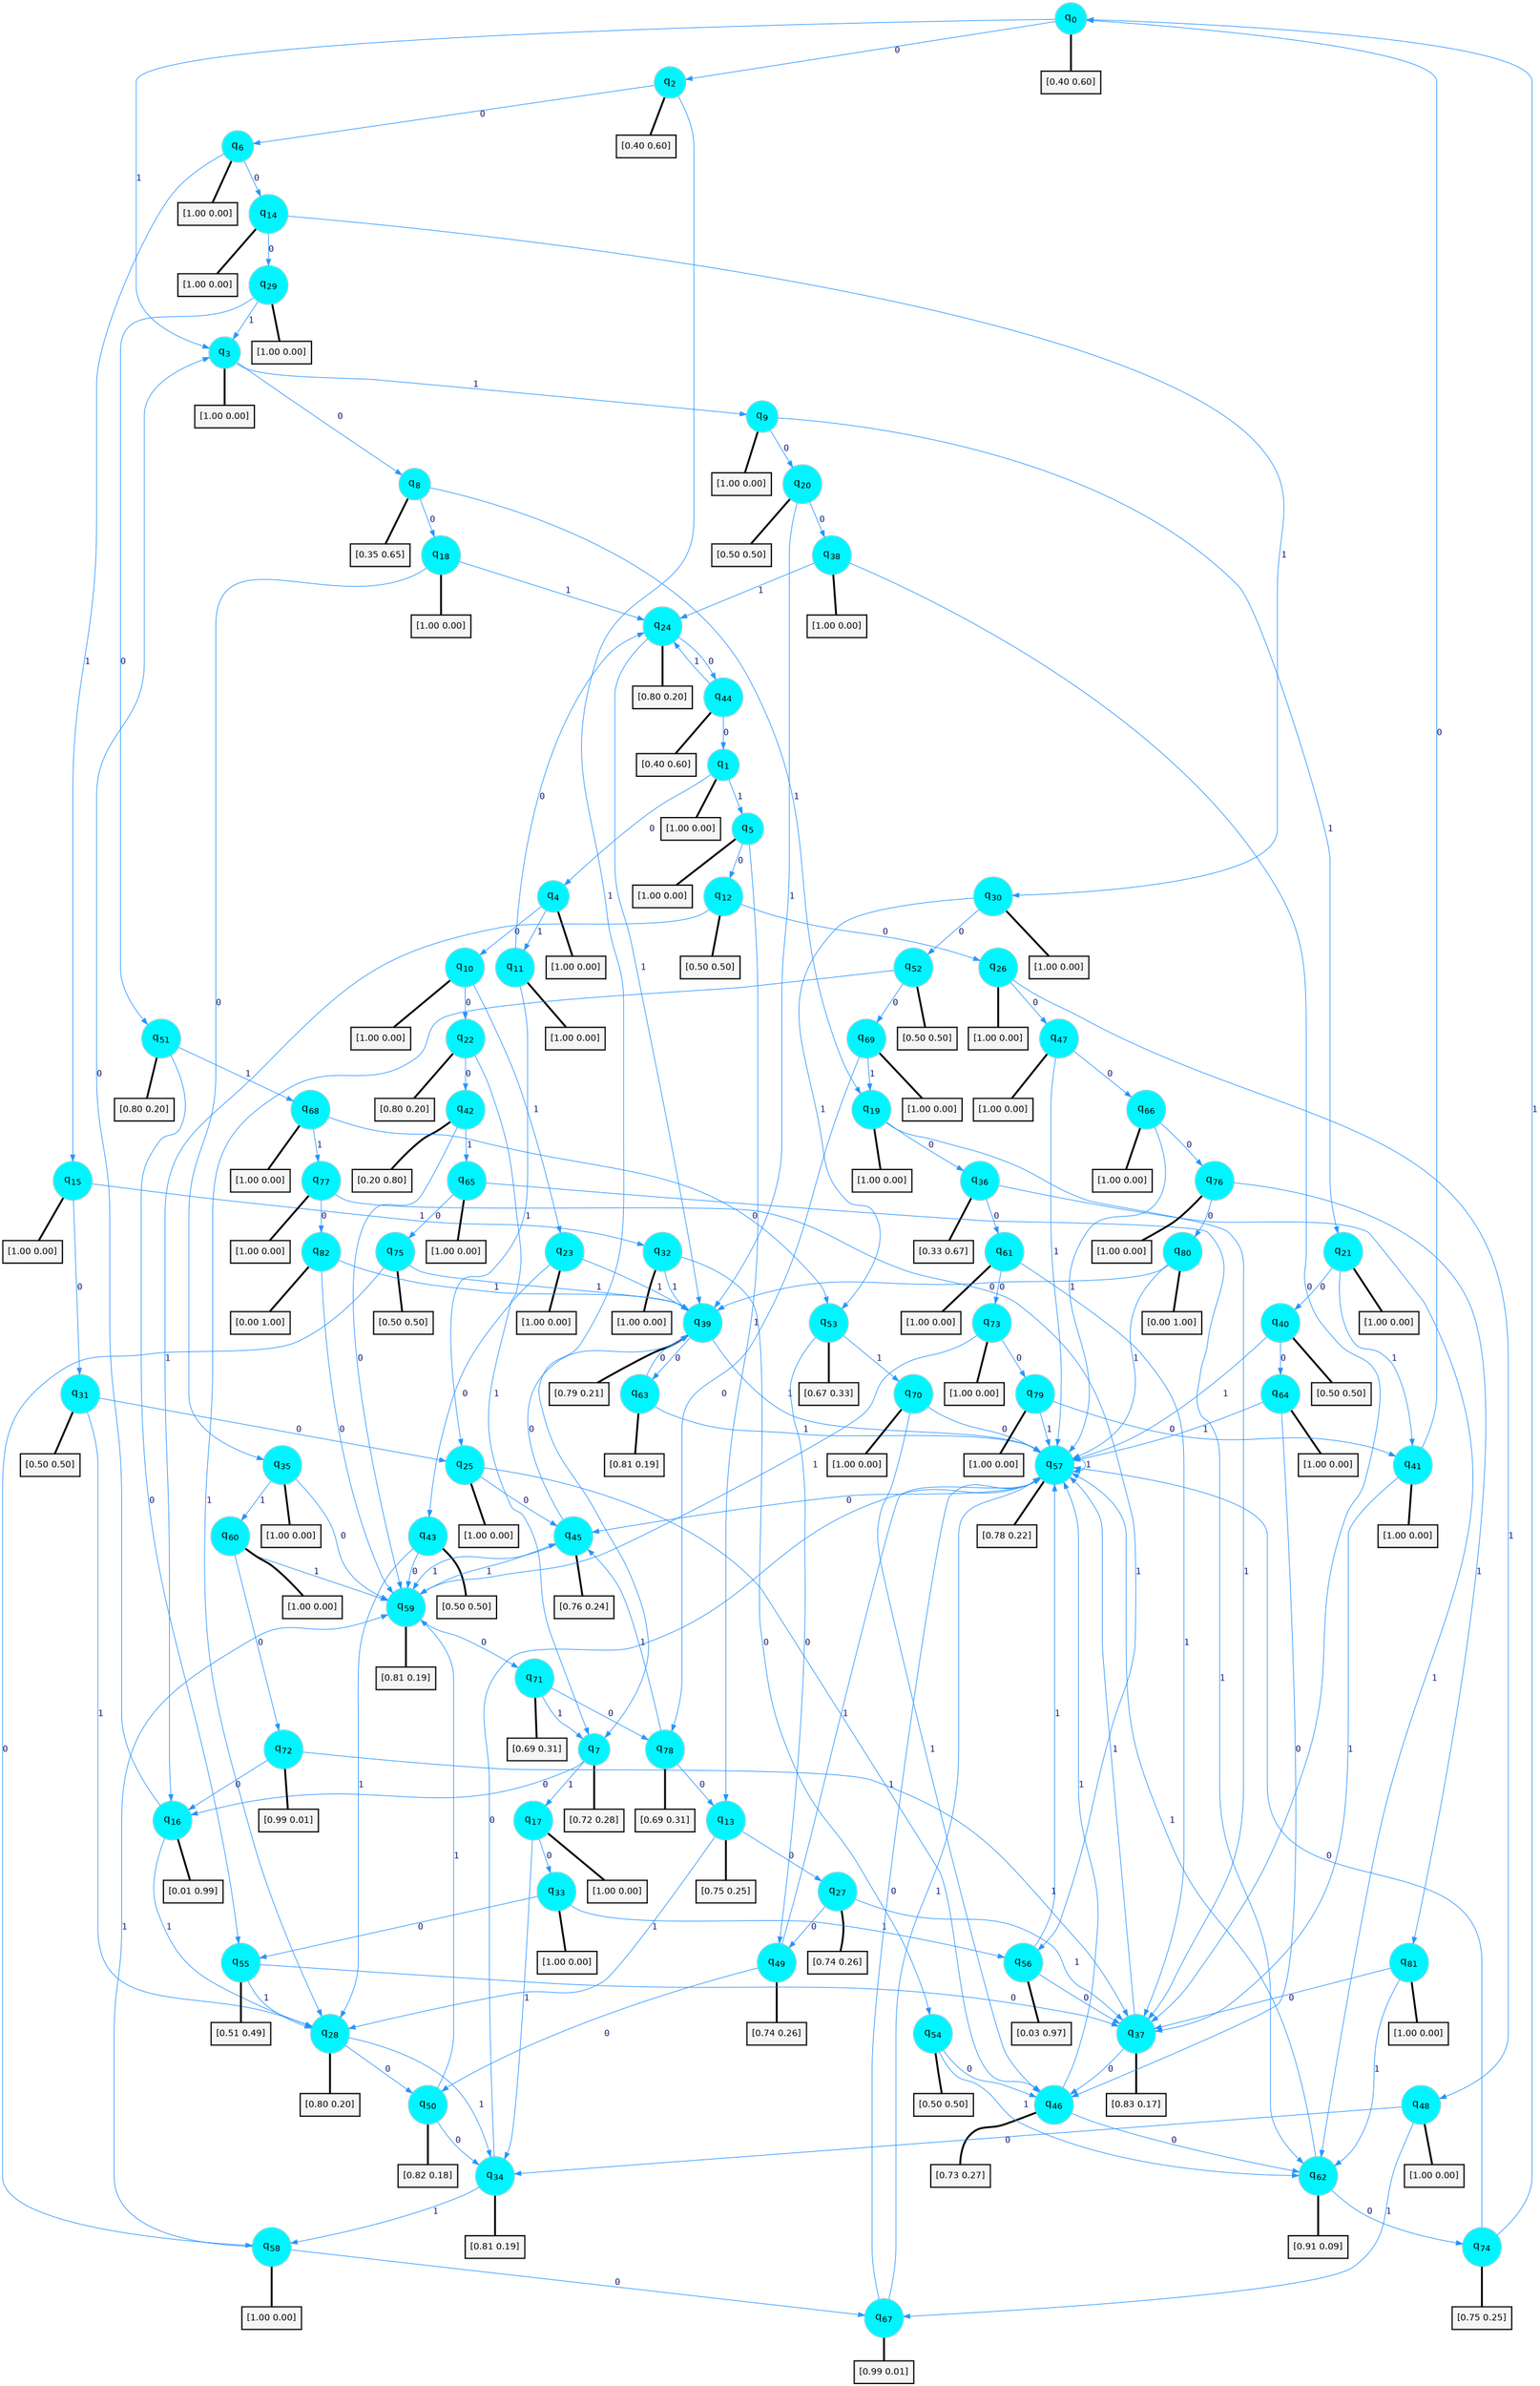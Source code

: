 digraph G {
graph [
bgcolor=transparent, dpi=300, rankdir=TD, size="40,25"];
node [
color=gray, fillcolor=turquoise1, fontcolor=black, fontname=Helvetica, fontsize=16, fontweight=bold, shape=circle, style=filled];
edge [
arrowsize=1, color=dodgerblue1, fontcolor=midnightblue, fontname=courier, fontweight=bold, penwidth=1, style=solid, weight=20];
0[label=<q<SUB>0</SUB>>];
1[label=<q<SUB>1</SUB>>];
2[label=<q<SUB>2</SUB>>];
3[label=<q<SUB>3</SUB>>];
4[label=<q<SUB>4</SUB>>];
5[label=<q<SUB>5</SUB>>];
6[label=<q<SUB>6</SUB>>];
7[label=<q<SUB>7</SUB>>];
8[label=<q<SUB>8</SUB>>];
9[label=<q<SUB>9</SUB>>];
10[label=<q<SUB>10</SUB>>];
11[label=<q<SUB>11</SUB>>];
12[label=<q<SUB>12</SUB>>];
13[label=<q<SUB>13</SUB>>];
14[label=<q<SUB>14</SUB>>];
15[label=<q<SUB>15</SUB>>];
16[label=<q<SUB>16</SUB>>];
17[label=<q<SUB>17</SUB>>];
18[label=<q<SUB>18</SUB>>];
19[label=<q<SUB>19</SUB>>];
20[label=<q<SUB>20</SUB>>];
21[label=<q<SUB>21</SUB>>];
22[label=<q<SUB>22</SUB>>];
23[label=<q<SUB>23</SUB>>];
24[label=<q<SUB>24</SUB>>];
25[label=<q<SUB>25</SUB>>];
26[label=<q<SUB>26</SUB>>];
27[label=<q<SUB>27</SUB>>];
28[label=<q<SUB>28</SUB>>];
29[label=<q<SUB>29</SUB>>];
30[label=<q<SUB>30</SUB>>];
31[label=<q<SUB>31</SUB>>];
32[label=<q<SUB>32</SUB>>];
33[label=<q<SUB>33</SUB>>];
34[label=<q<SUB>34</SUB>>];
35[label=<q<SUB>35</SUB>>];
36[label=<q<SUB>36</SUB>>];
37[label=<q<SUB>37</SUB>>];
38[label=<q<SUB>38</SUB>>];
39[label=<q<SUB>39</SUB>>];
40[label=<q<SUB>40</SUB>>];
41[label=<q<SUB>41</SUB>>];
42[label=<q<SUB>42</SUB>>];
43[label=<q<SUB>43</SUB>>];
44[label=<q<SUB>44</SUB>>];
45[label=<q<SUB>45</SUB>>];
46[label=<q<SUB>46</SUB>>];
47[label=<q<SUB>47</SUB>>];
48[label=<q<SUB>48</SUB>>];
49[label=<q<SUB>49</SUB>>];
50[label=<q<SUB>50</SUB>>];
51[label=<q<SUB>51</SUB>>];
52[label=<q<SUB>52</SUB>>];
53[label=<q<SUB>53</SUB>>];
54[label=<q<SUB>54</SUB>>];
55[label=<q<SUB>55</SUB>>];
56[label=<q<SUB>56</SUB>>];
57[label=<q<SUB>57</SUB>>];
58[label=<q<SUB>58</SUB>>];
59[label=<q<SUB>59</SUB>>];
60[label=<q<SUB>60</SUB>>];
61[label=<q<SUB>61</SUB>>];
62[label=<q<SUB>62</SUB>>];
63[label=<q<SUB>63</SUB>>];
64[label=<q<SUB>64</SUB>>];
65[label=<q<SUB>65</SUB>>];
66[label=<q<SUB>66</SUB>>];
67[label=<q<SUB>67</SUB>>];
68[label=<q<SUB>68</SUB>>];
69[label=<q<SUB>69</SUB>>];
70[label=<q<SUB>70</SUB>>];
71[label=<q<SUB>71</SUB>>];
72[label=<q<SUB>72</SUB>>];
73[label=<q<SUB>73</SUB>>];
74[label=<q<SUB>74</SUB>>];
75[label=<q<SUB>75</SUB>>];
76[label=<q<SUB>76</SUB>>];
77[label=<q<SUB>77</SUB>>];
78[label=<q<SUB>78</SUB>>];
79[label=<q<SUB>79</SUB>>];
80[label=<q<SUB>80</SUB>>];
81[label=<q<SUB>81</SUB>>];
82[label=<q<SUB>82</SUB>>];
83[label="[0.40 0.60]", shape=box,fontcolor=black, fontname=Helvetica, fontsize=14, penwidth=2, fillcolor=whitesmoke,color=black];
84[label="[1.00 0.00]", shape=box,fontcolor=black, fontname=Helvetica, fontsize=14, penwidth=2, fillcolor=whitesmoke,color=black];
85[label="[0.40 0.60]", shape=box,fontcolor=black, fontname=Helvetica, fontsize=14, penwidth=2, fillcolor=whitesmoke,color=black];
86[label="[1.00 0.00]", shape=box,fontcolor=black, fontname=Helvetica, fontsize=14, penwidth=2, fillcolor=whitesmoke,color=black];
87[label="[1.00 0.00]", shape=box,fontcolor=black, fontname=Helvetica, fontsize=14, penwidth=2, fillcolor=whitesmoke,color=black];
88[label="[1.00 0.00]", shape=box,fontcolor=black, fontname=Helvetica, fontsize=14, penwidth=2, fillcolor=whitesmoke,color=black];
89[label="[1.00 0.00]", shape=box,fontcolor=black, fontname=Helvetica, fontsize=14, penwidth=2, fillcolor=whitesmoke,color=black];
90[label="[0.72 0.28]", shape=box,fontcolor=black, fontname=Helvetica, fontsize=14, penwidth=2, fillcolor=whitesmoke,color=black];
91[label="[0.35 0.65]", shape=box,fontcolor=black, fontname=Helvetica, fontsize=14, penwidth=2, fillcolor=whitesmoke,color=black];
92[label="[1.00 0.00]", shape=box,fontcolor=black, fontname=Helvetica, fontsize=14, penwidth=2, fillcolor=whitesmoke,color=black];
93[label="[1.00 0.00]", shape=box,fontcolor=black, fontname=Helvetica, fontsize=14, penwidth=2, fillcolor=whitesmoke,color=black];
94[label="[1.00 0.00]", shape=box,fontcolor=black, fontname=Helvetica, fontsize=14, penwidth=2, fillcolor=whitesmoke,color=black];
95[label="[0.50 0.50]", shape=box,fontcolor=black, fontname=Helvetica, fontsize=14, penwidth=2, fillcolor=whitesmoke,color=black];
96[label="[0.75 0.25]", shape=box,fontcolor=black, fontname=Helvetica, fontsize=14, penwidth=2, fillcolor=whitesmoke,color=black];
97[label="[1.00 0.00]", shape=box,fontcolor=black, fontname=Helvetica, fontsize=14, penwidth=2, fillcolor=whitesmoke,color=black];
98[label="[1.00 0.00]", shape=box,fontcolor=black, fontname=Helvetica, fontsize=14, penwidth=2, fillcolor=whitesmoke,color=black];
99[label="[0.01 0.99]", shape=box,fontcolor=black, fontname=Helvetica, fontsize=14, penwidth=2, fillcolor=whitesmoke,color=black];
100[label="[1.00 0.00]", shape=box,fontcolor=black, fontname=Helvetica, fontsize=14, penwidth=2, fillcolor=whitesmoke,color=black];
101[label="[1.00 0.00]", shape=box,fontcolor=black, fontname=Helvetica, fontsize=14, penwidth=2, fillcolor=whitesmoke,color=black];
102[label="[1.00 0.00]", shape=box,fontcolor=black, fontname=Helvetica, fontsize=14, penwidth=2, fillcolor=whitesmoke,color=black];
103[label="[0.50 0.50]", shape=box,fontcolor=black, fontname=Helvetica, fontsize=14, penwidth=2, fillcolor=whitesmoke,color=black];
104[label="[1.00 0.00]", shape=box,fontcolor=black, fontname=Helvetica, fontsize=14, penwidth=2, fillcolor=whitesmoke,color=black];
105[label="[0.80 0.20]", shape=box,fontcolor=black, fontname=Helvetica, fontsize=14, penwidth=2, fillcolor=whitesmoke,color=black];
106[label="[1.00 0.00]", shape=box,fontcolor=black, fontname=Helvetica, fontsize=14, penwidth=2, fillcolor=whitesmoke,color=black];
107[label="[0.80 0.20]", shape=box,fontcolor=black, fontname=Helvetica, fontsize=14, penwidth=2, fillcolor=whitesmoke,color=black];
108[label="[1.00 0.00]", shape=box,fontcolor=black, fontname=Helvetica, fontsize=14, penwidth=2, fillcolor=whitesmoke,color=black];
109[label="[1.00 0.00]", shape=box,fontcolor=black, fontname=Helvetica, fontsize=14, penwidth=2, fillcolor=whitesmoke,color=black];
110[label="[0.74 0.26]", shape=box,fontcolor=black, fontname=Helvetica, fontsize=14, penwidth=2, fillcolor=whitesmoke,color=black];
111[label="[0.80 0.20]", shape=box,fontcolor=black, fontname=Helvetica, fontsize=14, penwidth=2, fillcolor=whitesmoke,color=black];
112[label="[1.00 0.00]", shape=box,fontcolor=black, fontname=Helvetica, fontsize=14, penwidth=2, fillcolor=whitesmoke,color=black];
113[label="[1.00 0.00]", shape=box,fontcolor=black, fontname=Helvetica, fontsize=14, penwidth=2, fillcolor=whitesmoke,color=black];
114[label="[0.50 0.50]", shape=box,fontcolor=black, fontname=Helvetica, fontsize=14, penwidth=2, fillcolor=whitesmoke,color=black];
115[label="[1.00 0.00]", shape=box,fontcolor=black, fontname=Helvetica, fontsize=14, penwidth=2, fillcolor=whitesmoke,color=black];
116[label="[1.00 0.00]", shape=box,fontcolor=black, fontname=Helvetica, fontsize=14, penwidth=2, fillcolor=whitesmoke,color=black];
117[label="[0.81 0.19]", shape=box,fontcolor=black, fontname=Helvetica, fontsize=14, penwidth=2, fillcolor=whitesmoke,color=black];
118[label="[1.00 0.00]", shape=box,fontcolor=black, fontname=Helvetica, fontsize=14, penwidth=2, fillcolor=whitesmoke,color=black];
119[label="[0.33 0.67]", shape=box,fontcolor=black, fontname=Helvetica, fontsize=14, penwidth=2, fillcolor=whitesmoke,color=black];
120[label="[0.83 0.17]", shape=box,fontcolor=black, fontname=Helvetica, fontsize=14, penwidth=2, fillcolor=whitesmoke,color=black];
121[label="[1.00 0.00]", shape=box,fontcolor=black, fontname=Helvetica, fontsize=14, penwidth=2, fillcolor=whitesmoke,color=black];
122[label="[0.79 0.21]", shape=box,fontcolor=black, fontname=Helvetica, fontsize=14, penwidth=2, fillcolor=whitesmoke,color=black];
123[label="[0.50 0.50]", shape=box,fontcolor=black, fontname=Helvetica, fontsize=14, penwidth=2, fillcolor=whitesmoke,color=black];
124[label="[1.00 0.00]", shape=box,fontcolor=black, fontname=Helvetica, fontsize=14, penwidth=2, fillcolor=whitesmoke,color=black];
125[label="[0.20 0.80]", shape=box,fontcolor=black, fontname=Helvetica, fontsize=14, penwidth=2, fillcolor=whitesmoke,color=black];
126[label="[0.50 0.50]", shape=box,fontcolor=black, fontname=Helvetica, fontsize=14, penwidth=2, fillcolor=whitesmoke,color=black];
127[label="[0.40 0.60]", shape=box,fontcolor=black, fontname=Helvetica, fontsize=14, penwidth=2, fillcolor=whitesmoke,color=black];
128[label="[0.76 0.24]", shape=box,fontcolor=black, fontname=Helvetica, fontsize=14, penwidth=2, fillcolor=whitesmoke,color=black];
129[label="[0.73 0.27]", shape=box,fontcolor=black, fontname=Helvetica, fontsize=14, penwidth=2, fillcolor=whitesmoke,color=black];
130[label="[1.00 0.00]", shape=box,fontcolor=black, fontname=Helvetica, fontsize=14, penwidth=2, fillcolor=whitesmoke,color=black];
131[label="[1.00 0.00]", shape=box,fontcolor=black, fontname=Helvetica, fontsize=14, penwidth=2, fillcolor=whitesmoke,color=black];
132[label="[0.74 0.26]", shape=box,fontcolor=black, fontname=Helvetica, fontsize=14, penwidth=2, fillcolor=whitesmoke,color=black];
133[label="[0.82 0.18]", shape=box,fontcolor=black, fontname=Helvetica, fontsize=14, penwidth=2, fillcolor=whitesmoke,color=black];
134[label="[0.80 0.20]", shape=box,fontcolor=black, fontname=Helvetica, fontsize=14, penwidth=2, fillcolor=whitesmoke,color=black];
135[label="[0.50 0.50]", shape=box,fontcolor=black, fontname=Helvetica, fontsize=14, penwidth=2, fillcolor=whitesmoke,color=black];
136[label="[0.67 0.33]", shape=box,fontcolor=black, fontname=Helvetica, fontsize=14, penwidth=2, fillcolor=whitesmoke,color=black];
137[label="[0.50 0.50]", shape=box,fontcolor=black, fontname=Helvetica, fontsize=14, penwidth=2, fillcolor=whitesmoke,color=black];
138[label="[0.51 0.49]", shape=box,fontcolor=black, fontname=Helvetica, fontsize=14, penwidth=2, fillcolor=whitesmoke,color=black];
139[label="[0.03 0.97]", shape=box,fontcolor=black, fontname=Helvetica, fontsize=14, penwidth=2, fillcolor=whitesmoke,color=black];
140[label="[0.78 0.22]", shape=box,fontcolor=black, fontname=Helvetica, fontsize=14, penwidth=2, fillcolor=whitesmoke,color=black];
141[label="[1.00 0.00]", shape=box,fontcolor=black, fontname=Helvetica, fontsize=14, penwidth=2, fillcolor=whitesmoke,color=black];
142[label="[0.81 0.19]", shape=box,fontcolor=black, fontname=Helvetica, fontsize=14, penwidth=2, fillcolor=whitesmoke,color=black];
143[label="[1.00 0.00]", shape=box,fontcolor=black, fontname=Helvetica, fontsize=14, penwidth=2, fillcolor=whitesmoke,color=black];
144[label="[1.00 0.00]", shape=box,fontcolor=black, fontname=Helvetica, fontsize=14, penwidth=2, fillcolor=whitesmoke,color=black];
145[label="[0.91 0.09]", shape=box,fontcolor=black, fontname=Helvetica, fontsize=14, penwidth=2, fillcolor=whitesmoke,color=black];
146[label="[0.81 0.19]", shape=box,fontcolor=black, fontname=Helvetica, fontsize=14, penwidth=2, fillcolor=whitesmoke,color=black];
147[label="[1.00 0.00]", shape=box,fontcolor=black, fontname=Helvetica, fontsize=14, penwidth=2, fillcolor=whitesmoke,color=black];
148[label="[1.00 0.00]", shape=box,fontcolor=black, fontname=Helvetica, fontsize=14, penwidth=2, fillcolor=whitesmoke,color=black];
149[label="[1.00 0.00]", shape=box,fontcolor=black, fontname=Helvetica, fontsize=14, penwidth=2, fillcolor=whitesmoke,color=black];
150[label="[0.99 0.01]", shape=box,fontcolor=black, fontname=Helvetica, fontsize=14, penwidth=2, fillcolor=whitesmoke,color=black];
151[label="[1.00 0.00]", shape=box,fontcolor=black, fontname=Helvetica, fontsize=14, penwidth=2, fillcolor=whitesmoke,color=black];
152[label="[1.00 0.00]", shape=box,fontcolor=black, fontname=Helvetica, fontsize=14, penwidth=2, fillcolor=whitesmoke,color=black];
153[label="[1.00 0.00]", shape=box,fontcolor=black, fontname=Helvetica, fontsize=14, penwidth=2, fillcolor=whitesmoke,color=black];
154[label="[0.69 0.31]", shape=box,fontcolor=black, fontname=Helvetica, fontsize=14, penwidth=2, fillcolor=whitesmoke,color=black];
155[label="[0.99 0.01]", shape=box,fontcolor=black, fontname=Helvetica, fontsize=14, penwidth=2, fillcolor=whitesmoke,color=black];
156[label="[1.00 0.00]", shape=box,fontcolor=black, fontname=Helvetica, fontsize=14, penwidth=2, fillcolor=whitesmoke,color=black];
157[label="[0.75 0.25]", shape=box,fontcolor=black, fontname=Helvetica, fontsize=14, penwidth=2, fillcolor=whitesmoke,color=black];
158[label="[0.50 0.50]", shape=box,fontcolor=black, fontname=Helvetica, fontsize=14, penwidth=2, fillcolor=whitesmoke,color=black];
159[label="[1.00 0.00]", shape=box,fontcolor=black, fontname=Helvetica, fontsize=14, penwidth=2, fillcolor=whitesmoke,color=black];
160[label="[1.00 0.00]", shape=box,fontcolor=black, fontname=Helvetica, fontsize=14, penwidth=2, fillcolor=whitesmoke,color=black];
161[label="[0.69 0.31]", shape=box,fontcolor=black, fontname=Helvetica, fontsize=14, penwidth=2, fillcolor=whitesmoke,color=black];
162[label="[1.00 0.00]", shape=box,fontcolor=black, fontname=Helvetica, fontsize=14, penwidth=2, fillcolor=whitesmoke,color=black];
163[label="[0.00 1.00]", shape=box,fontcolor=black, fontname=Helvetica, fontsize=14, penwidth=2, fillcolor=whitesmoke,color=black];
164[label="[1.00 0.00]", shape=box,fontcolor=black, fontname=Helvetica, fontsize=14, penwidth=2, fillcolor=whitesmoke,color=black];
165[label="[0.00 1.00]", shape=box,fontcolor=black, fontname=Helvetica, fontsize=14, penwidth=2, fillcolor=whitesmoke,color=black];
0->2 [label=0];
0->3 [label=1];
0->83 [arrowhead=none, penwidth=3,color=black];
1->4 [label=0];
1->5 [label=1];
1->84 [arrowhead=none, penwidth=3,color=black];
2->6 [label=0];
2->7 [label=1];
2->85 [arrowhead=none, penwidth=3,color=black];
3->8 [label=0];
3->9 [label=1];
3->86 [arrowhead=none, penwidth=3,color=black];
4->10 [label=0];
4->11 [label=1];
4->87 [arrowhead=none, penwidth=3,color=black];
5->12 [label=0];
5->13 [label=1];
5->88 [arrowhead=none, penwidth=3,color=black];
6->14 [label=0];
6->15 [label=1];
6->89 [arrowhead=none, penwidth=3,color=black];
7->16 [label=0];
7->17 [label=1];
7->90 [arrowhead=none, penwidth=3,color=black];
8->18 [label=0];
8->19 [label=1];
8->91 [arrowhead=none, penwidth=3,color=black];
9->20 [label=0];
9->21 [label=1];
9->92 [arrowhead=none, penwidth=3,color=black];
10->22 [label=0];
10->23 [label=1];
10->93 [arrowhead=none, penwidth=3,color=black];
11->24 [label=0];
11->25 [label=1];
11->94 [arrowhead=none, penwidth=3,color=black];
12->26 [label=0];
12->16 [label=1];
12->95 [arrowhead=none, penwidth=3,color=black];
13->27 [label=0];
13->28 [label=1];
13->96 [arrowhead=none, penwidth=3,color=black];
14->29 [label=0];
14->30 [label=1];
14->97 [arrowhead=none, penwidth=3,color=black];
15->31 [label=0];
15->32 [label=1];
15->98 [arrowhead=none, penwidth=3,color=black];
16->3 [label=0];
16->28 [label=1];
16->99 [arrowhead=none, penwidth=3,color=black];
17->33 [label=0];
17->34 [label=1];
17->100 [arrowhead=none, penwidth=3,color=black];
18->35 [label=0];
18->24 [label=1];
18->101 [arrowhead=none, penwidth=3,color=black];
19->36 [label=0];
19->37 [label=1];
19->102 [arrowhead=none, penwidth=3,color=black];
20->38 [label=0];
20->39 [label=1];
20->103 [arrowhead=none, penwidth=3,color=black];
21->40 [label=0];
21->41 [label=1];
21->104 [arrowhead=none, penwidth=3,color=black];
22->42 [label=0];
22->7 [label=1];
22->105 [arrowhead=none, penwidth=3,color=black];
23->43 [label=0];
23->39 [label=1];
23->106 [arrowhead=none, penwidth=3,color=black];
24->44 [label=0];
24->39 [label=1];
24->107 [arrowhead=none, penwidth=3,color=black];
25->45 [label=0];
25->46 [label=1];
25->108 [arrowhead=none, penwidth=3,color=black];
26->47 [label=0];
26->48 [label=1];
26->109 [arrowhead=none, penwidth=3,color=black];
27->49 [label=0];
27->37 [label=1];
27->110 [arrowhead=none, penwidth=3,color=black];
28->50 [label=0];
28->34 [label=1];
28->111 [arrowhead=none, penwidth=3,color=black];
29->51 [label=0];
29->3 [label=1];
29->112 [arrowhead=none, penwidth=3,color=black];
30->52 [label=0];
30->53 [label=1];
30->113 [arrowhead=none, penwidth=3,color=black];
31->25 [label=0];
31->28 [label=1];
31->114 [arrowhead=none, penwidth=3,color=black];
32->54 [label=0];
32->39 [label=1];
32->115 [arrowhead=none, penwidth=3,color=black];
33->55 [label=0];
33->56 [label=1];
33->116 [arrowhead=none, penwidth=3,color=black];
34->57 [label=0];
34->58 [label=1];
34->117 [arrowhead=none, penwidth=3,color=black];
35->59 [label=0];
35->60 [label=1];
35->118 [arrowhead=none, penwidth=3,color=black];
36->61 [label=0];
36->62 [label=1];
36->119 [arrowhead=none, penwidth=3,color=black];
37->46 [label=0];
37->57 [label=1];
37->120 [arrowhead=none, penwidth=3,color=black];
38->37 [label=0];
38->24 [label=1];
38->121 [arrowhead=none, penwidth=3,color=black];
39->63 [label=0];
39->57 [label=1];
39->122 [arrowhead=none, penwidth=3,color=black];
40->64 [label=0];
40->57 [label=1];
40->123 [arrowhead=none, penwidth=3,color=black];
41->0 [label=0];
41->37 [label=1];
41->124 [arrowhead=none, penwidth=3,color=black];
42->59 [label=0];
42->65 [label=1];
42->125 [arrowhead=none, penwidth=3,color=black];
43->59 [label=0];
43->28 [label=1];
43->126 [arrowhead=none, penwidth=3,color=black];
44->1 [label=0];
44->24 [label=1];
44->127 [arrowhead=none, penwidth=3,color=black];
45->39 [label=0];
45->59 [label=1];
45->128 [arrowhead=none, penwidth=3,color=black];
46->62 [label=0];
46->57 [label=1];
46->129 [arrowhead=none, penwidth=3,color=black];
47->66 [label=0];
47->57 [label=1];
47->130 [arrowhead=none, penwidth=3,color=black];
48->34 [label=0];
48->67 [label=1];
48->131 [arrowhead=none, penwidth=3,color=black];
49->50 [label=0];
49->57 [label=1];
49->132 [arrowhead=none, penwidth=3,color=black];
50->34 [label=0];
50->59 [label=1];
50->133 [arrowhead=none, penwidth=3,color=black];
51->55 [label=0];
51->68 [label=1];
51->134 [arrowhead=none, penwidth=3,color=black];
52->69 [label=0];
52->28 [label=1];
52->135 [arrowhead=none, penwidth=3,color=black];
53->49 [label=0];
53->70 [label=1];
53->136 [arrowhead=none, penwidth=3,color=black];
54->46 [label=0];
54->62 [label=1];
54->137 [arrowhead=none, penwidth=3,color=black];
55->37 [label=0];
55->28 [label=1];
55->138 [arrowhead=none, penwidth=3,color=black];
56->37 [label=0];
56->57 [label=1];
56->139 [arrowhead=none, penwidth=3,color=black];
57->45 [label=0];
57->57 [label=1];
57->140 [arrowhead=none, penwidth=3,color=black];
58->67 [label=0];
58->59 [label=1];
58->141 [arrowhead=none, penwidth=3,color=black];
59->71 [label=0];
59->45 [label=1];
59->142 [arrowhead=none, penwidth=3,color=black];
60->72 [label=0];
60->59 [label=1];
60->143 [arrowhead=none, penwidth=3,color=black];
61->73 [label=0];
61->37 [label=1];
61->144 [arrowhead=none, penwidth=3,color=black];
62->74 [label=0];
62->57 [label=1];
62->145 [arrowhead=none, penwidth=3,color=black];
63->39 [label=0];
63->57 [label=1];
63->146 [arrowhead=none, penwidth=3,color=black];
64->46 [label=0];
64->57 [label=1];
64->147 [arrowhead=none, penwidth=3,color=black];
65->75 [label=0];
65->62 [label=1];
65->148 [arrowhead=none, penwidth=3,color=black];
66->76 [label=0];
66->57 [label=1];
66->149 [arrowhead=none, penwidth=3,color=black];
67->57 [label=0];
67->57 [label=1];
67->150 [arrowhead=none, penwidth=3,color=black];
68->53 [label=0];
68->77 [label=1];
68->151 [arrowhead=none, penwidth=3,color=black];
69->78 [label=0];
69->19 [label=1];
69->152 [arrowhead=none, penwidth=3,color=black];
70->57 [label=0];
70->46 [label=1];
70->153 [arrowhead=none, penwidth=3,color=black];
71->78 [label=0];
71->7 [label=1];
71->154 [arrowhead=none, penwidth=3,color=black];
72->16 [label=0];
72->37 [label=1];
72->155 [arrowhead=none, penwidth=3,color=black];
73->79 [label=0];
73->59 [label=1];
73->156 [arrowhead=none, penwidth=3,color=black];
74->57 [label=0];
74->0 [label=1];
74->157 [arrowhead=none, penwidth=3,color=black];
75->58 [label=0];
75->39 [label=1];
75->158 [arrowhead=none, penwidth=3,color=black];
76->80 [label=0];
76->81 [label=1];
76->159 [arrowhead=none, penwidth=3,color=black];
77->82 [label=0];
77->56 [label=1];
77->160 [arrowhead=none, penwidth=3,color=black];
78->13 [label=0];
78->45 [label=1];
78->161 [arrowhead=none, penwidth=3,color=black];
79->41 [label=0];
79->57 [label=1];
79->162 [arrowhead=none, penwidth=3,color=black];
80->39 [label=0];
80->57 [label=1];
80->163 [arrowhead=none, penwidth=3,color=black];
81->37 [label=0];
81->62 [label=1];
81->164 [arrowhead=none, penwidth=3,color=black];
82->59 [label=0];
82->39 [label=1];
82->165 [arrowhead=none, penwidth=3,color=black];
}
